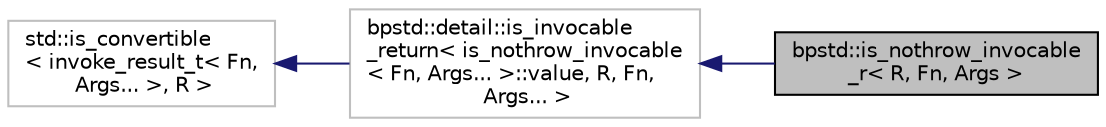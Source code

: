 digraph "bpstd::is_nothrow_invocable_r&lt; R, Fn, Args &gt;"
{
 // LATEX_PDF_SIZE
  edge [fontname="Helvetica",fontsize="10",labelfontname="Helvetica",labelfontsize="10"];
  node [fontname="Helvetica",fontsize="10",shape=record];
  rankdir="LR";
  Node1 [label="bpstd::is_nothrow_invocable\l_r\< R, Fn, Args \>",height=0.2,width=0.4,color="black", fillcolor="grey75", style="filled", fontcolor="black",tooltip=" "];
  Node2 -> Node1 [dir="back",color="midnightblue",fontsize="10",style="solid",fontname="Helvetica"];
  Node2 [label="bpstd::detail::is_invocable\l_return\< is_nothrow_invocable\l\< Fn, Args... \>::value, R, Fn,\l Args... \>",height=0.2,width=0.4,color="grey75", fillcolor="white", style="filled",tooltip=" "];
  Node3 -> Node2 [dir="back",color="midnightblue",fontsize="10",style="solid",fontname="Helvetica"];
  Node3 [label="std::is_convertible\l\< invoke_result_t\< Fn,\l Args... \>, R \>",height=0.2,width=0.4,color="grey75", fillcolor="white", style="filled",tooltip=" "];
}
